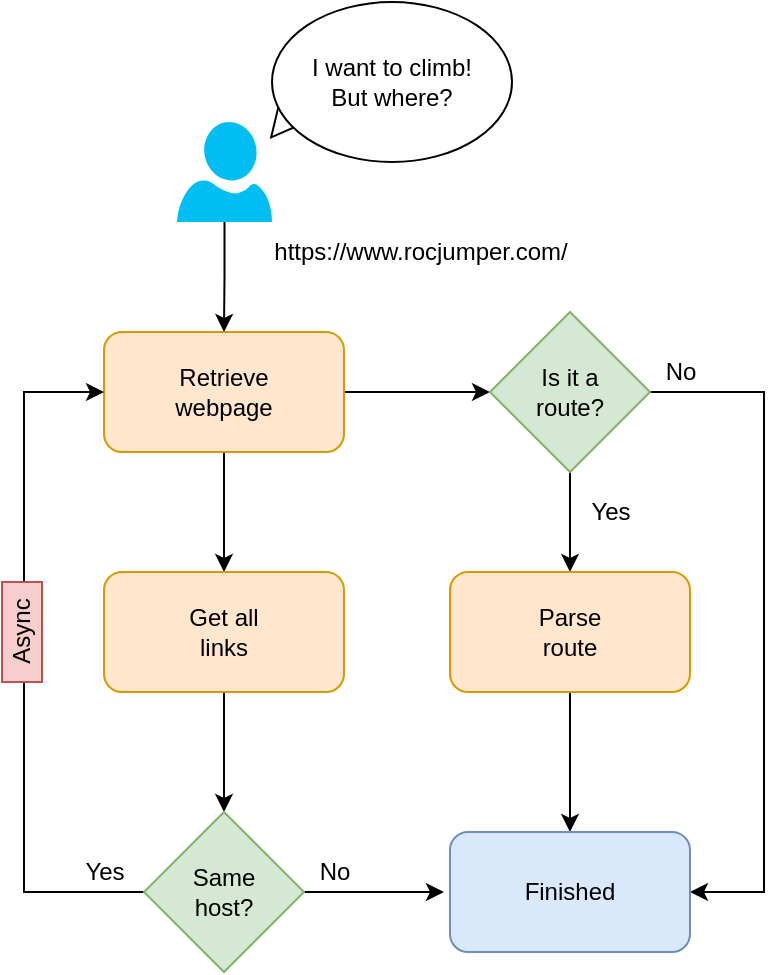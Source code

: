 <mxfile version="12.1.3" pages="1"><diagram id="XtmnENKJOJEFnB95YX8z" name="Page-1"><mxGraphModel dx="1408" dy="1686" grid="1" gridSize="10" guides="1" tooltips="1" connect="1" arrows="1" fold="1" page="1" pageScale="1" pageWidth="850" pageHeight="1100" math="0" shadow="0"><root><mxCell id="0"/><mxCell id="1" parent="0"/><mxCell id="UPOZcFQrJuZNZcfqHwRF-4" style="edgeStyle=orthogonalEdgeStyle;rounded=0;orthogonalLoop=1;jettySize=auto;html=1;entryX=0.5;entryY=0;entryDx=0;entryDy=0;" edge="1" parent="1" source="UPOZcFQrJuZNZcfqHwRF-2" target="UPOZcFQrJuZNZcfqHwRF-3"><mxGeometry relative="1" as="geometry"/></mxCell><mxCell id="UPOZcFQrJuZNZcfqHwRF-10" style="edgeStyle=orthogonalEdgeStyle;rounded=0;orthogonalLoop=1;jettySize=auto;html=1;entryX=0;entryY=0.5;entryDx=0;entryDy=0;" edge="1" parent="1" source="UPOZcFQrJuZNZcfqHwRF-2" target="UPOZcFQrJuZNZcfqHwRF-5"><mxGeometry relative="1" as="geometry"/></mxCell><mxCell id="UPOZcFQrJuZNZcfqHwRF-2" value="&lt;div&gt;Retrieve&lt;/div&gt;&lt;div&gt; webpage&lt;/div&gt;" style="rounded=1;whiteSpace=wrap;html=1;fillColor=#ffe6cc;strokeColor=#d79b00;" vertex="1" parent="1"><mxGeometry x="286" y="130" width="120" height="60" as="geometry"/></mxCell><mxCell id="UPOZcFQrJuZNZcfqHwRF-8" style="edgeStyle=orthogonalEdgeStyle;rounded=0;orthogonalLoop=1;jettySize=auto;html=1;entryX=0.5;entryY=0;entryDx=0;entryDy=0;" edge="1" parent="1" source="UPOZcFQrJuZNZcfqHwRF-3" target="UPOZcFQrJuZNZcfqHwRF-7"><mxGeometry relative="1" as="geometry"/></mxCell><mxCell id="UPOZcFQrJuZNZcfqHwRF-3" value="&lt;div&gt;Get all &lt;br&gt;&lt;/div&gt;&lt;div&gt;links&lt;/div&gt;" style="rounded=1;whiteSpace=wrap;html=1;fillColor=#ffe6cc;strokeColor=#d79b00;" vertex="1" parent="1"><mxGeometry x="286" y="250" width="120" height="60" as="geometry"/></mxCell><mxCell id="UPOZcFQrJuZNZcfqHwRF-12" style="edgeStyle=orthogonalEdgeStyle;rounded=0;orthogonalLoop=1;jettySize=auto;html=1;entryX=0.5;entryY=0;entryDx=0;entryDy=0;" edge="1" parent="1" source="UPOZcFQrJuZNZcfqHwRF-5" target="UPOZcFQrJuZNZcfqHwRF-11"><mxGeometry relative="1" as="geometry"><mxPoint x="519" y="250" as="targetPoint"/></mxGeometry></mxCell><mxCell id="UPOZcFQrJuZNZcfqHwRF-18" style="edgeStyle=orthogonalEdgeStyle;rounded=0;orthogonalLoop=1;jettySize=auto;html=1;entryX=1;entryY=0.5;entryDx=0;entryDy=0;" edge="1" parent="1" source="UPOZcFQrJuZNZcfqHwRF-5" target="UPOZcFQrJuZNZcfqHwRF-14"><mxGeometry relative="1" as="geometry"><Array as="points"><mxPoint x="616" y="160"/><mxPoint x="616" y="410"/></Array></mxGeometry></mxCell><mxCell id="UPOZcFQrJuZNZcfqHwRF-5" value="&lt;div&gt;Is it a &lt;br&gt;&lt;/div&gt;&lt;div&gt;route?&lt;/div&gt;" style="rhombus;whiteSpace=wrap;html=1;fillColor=#d5e8d4;strokeColor=#82b366;" vertex="1" parent="1"><mxGeometry x="479" y="120" width="80" height="80" as="geometry"/></mxCell><mxCell id="UPOZcFQrJuZNZcfqHwRF-9" style="edgeStyle=orthogonalEdgeStyle;rounded=0;orthogonalLoop=1;jettySize=auto;html=1;entryX=0;entryY=0.5;entryDx=0;entryDy=0;" edge="1" parent="1" source="UPOZcFQrJuZNZcfqHwRF-7" target="UPOZcFQrJuZNZcfqHwRF-2"><mxGeometry relative="1" as="geometry"><Array as="points"><mxPoint x="246" y="410"/><mxPoint x="246" y="160"/></Array></mxGeometry></mxCell><mxCell id="UPOZcFQrJuZNZcfqHwRF-17" style="edgeStyle=orthogonalEdgeStyle;rounded=0;orthogonalLoop=1;jettySize=auto;html=1;" edge="1" parent="1" source="UPOZcFQrJuZNZcfqHwRF-7"><mxGeometry relative="1" as="geometry"><mxPoint x="456" y="410" as="targetPoint"/></mxGeometry></mxCell><mxCell id="UPOZcFQrJuZNZcfqHwRF-7" value="&lt;div&gt;Same &lt;br&gt;&lt;/div&gt;&lt;div&gt;host?&lt;/div&gt;" style="rhombus;whiteSpace=wrap;html=1;fillColor=#d5e8d4;strokeColor=#82b366;" vertex="1" parent="1"><mxGeometry x="306" y="370" width="80" height="80" as="geometry"/></mxCell><mxCell id="UPOZcFQrJuZNZcfqHwRF-16" style="edgeStyle=orthogonalEdgeStyle;rounded=0;orthogonalLoop=1;jettySize=auto;html=1;entryX=0.5;entryY=0;entryDx=0;entryDy=0;" edge="1" parent="1" source="UPOZcFQrJuZNZcfqHwRF-11" target="UPOZcFQrJuZNZcfqHwRF-14"><mxGeometry relative="1" as="geometry"/></mxCell><mxCell id="UPOZcFQrJuZNZcfqHwRF-11" value="&lt;div&gt;Parse&lt;/div&gt;&lt;div&gt;route&lt;br&gt;&lt;/div&gt;" style="rounded=1;whiteSpace=wrap;html=1;fillColor=#ffe6cc;strokeColor=#d79b00;" vertex="1" parent="1"><mxGeometry x="459" y="250" width="120" height="60" as="geometry"/></mxCell><mxCell id="UPOZcFQrJuZNZcfqHwRF-14" value="&lt;div&gt;Finished&lt;/div&gt;" style="rounded=1;whiteSpace=wrap;html=1;fillColor=#dae8fc;strokeColor=#6c8ebf;" vertex="1" parent="1"><mxGeometry x="459" y="380" width="120" height="60" as="geometry"/></mxCell><mxCell id="UPOZcFQrJuZNZcfqHwRF-19" value="Yes" style="text;html=1;resizable=0;autosize=1;align=center;verticalAlign=middle;points=[];fillColor=none;strokeColor=none;rounded=0;" vertex="1" parent="1"><mxGeometry x="266" y="390" width="40" height="20" as="geometry"/></mxCell><mxCell id="UPOZcFQrJuZNZcfqHwRF-20" value="Yes" style="text;html=1;resizable=0;autosize=1;align=center;verticalAlign=middle;points=[];fillColor=none;strokeColor=none;rounded=0;" vertex="1" parent="1"><mxGeometry x="519" y="210" width="40" height="20" as="geometry"/></mxCell><mxCell id="UPOZcFQrJuZNZcfqHwRF-21" value="&lt;div&gt;No&lt;/div&gt;" style="text;html=1;resizable=0;autosize=1;align=center;verticalAlign=middle;points=[];fillColor=none;strokeColor=none;rounded=0;" vertex="1" parent="1"><mxGeometry x="386" y="390" width="30" height="20" as="geometry"/></mxCell><mxCell id="UPOZcFQrJuZNZcfqHwRF-22" value="&lt;div&gt;No&lt;/div&gt;" style="text;html=1;resizable=0;autosize=1;align=center;verticalAlign=middle;points=[];fillColor=none;strokeColor=none;rounded=0;" vertex="1" parent="1"><mxGeometry x="559" y="140" width="30" height="20" as="geometry"/></mxCell><mxCell id="UPOZcFQrJuZNZcfqHwRF-25" value="Async" style="text;html=1;resizable=0;autosize=1;align=center;verticalAlign=middle;points=[];fillColor=#f8cecc;strokeColor=#b85450;rounded=0;rotation=-90;" vertex="1" parent="1"><mxGeometry x="220" y="270" width="50" height="20" as="geometry"/></mxCell><mxCell id="UPOZcFQrJuZNZcfqHwRF-27" style="edgeStyle=orthogonalEdgeStyle;rounded=0;orthogonalLoop=1;jettySize=auto;html=1;entryX=0.5;entryY=0;entryDx=0;entryDy=0;" edge="1" parent="1" source="UPOZcFQrJuZNZcfqHwRF-26" target="UPOZcFQrJuZNZcfqHwRF-2"><mxGeometry relative="1" as="geometry"/></mxCell><mxCell id="UPOZcFQrJuZNZcfqHwRF-26" value="" style="verticalLabelPosition=bottom;html=1;verticalAlign=top;align=center;strokeColor=none;fillColor=#00BEF2;shape=mxgraph.azure.user;" vertex="1" parent="1"><mxGeometry x="322.5" y="25" width="47.5" height="50" as="geometry"/></mxCell><mxCell id="UPOZcFQrJuZNZcfqHwRF-31" value="" style="group" vertex="1" connectable="0" parent="1"><mxGeometry x="366" y="-35" width="124" height="80" as="geometry"/></mxCell><mxCell id="UPOZcFQrJuZNZcfqHwRF-30" value="" style="triangle;whiteSpace=wrap;html=1;rotation=130;" vertex="1" parent="UPOZcFQrJuZNZcfqHwRF-31"><mxGeometry y="50" width="20" height="20" as="geometry"/></mxCell><mxCell id="UPOZcFQrJuZNZcfqHwRF-29" value="I want to climb!&lt;br&gt;But where?" style="ellipse;whiteSpace=wrap;html=1;" vertex="1" parent="UPOZcFQrJuZNZcfqHwRF-31"><mxGeometry x="4" width="120" height="80" as="geometry"/></mxCell><mxCell id="UPOZcFQrJuZNZcfqHwRF-32" value="https://www.rocjumper.com/" style="text;html=1;resizable=0;autosize=1;align=center;verticalAlign=middle;points=[];fillColor=none;strokeColor=none;rounded=0;" vertex="1" parent="1"><mxGeometry x="349" y="80" width="190" height="20" as="geometry"/></mxCell></root></mxGraphModel></diagram></mxfile>